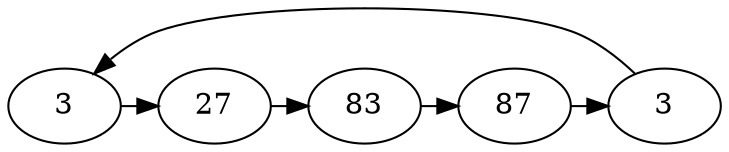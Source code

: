 // Loop
digraph {
	A [label=3]
	B [label=27]
	C [label=83]
	D [label=87]
	E [label=3]
	A -> B [constraint=false]
	B -> C [constraint=false]
	C -> D [constraint=false]
	D -> E [constraint=false]
	E -> A [constraint=false]
}
